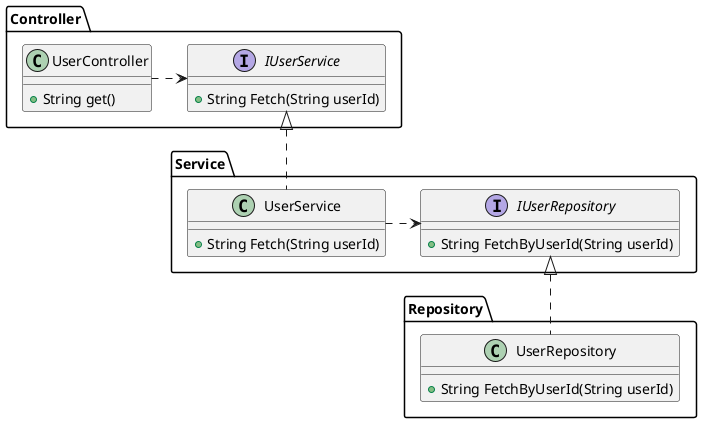 @startuml DIP 
package Controller {
  class UserController {
    + String get()
  }

  interface IUserService {
    + String Fetch(String userId)
  }
}

package Repository {
  class UserRepository {
    + String FetchByUserId(String userId)
  }
}

package Service {
  class UserService {
    + String Fetch(String userId)
  }

  interface IUserRepository {
    + String FetchByUserId(String userId)
  }
}

UserController .right.> IUserService
IUserService <|.. UserService
UserService .right.> IUserRepository
IUserRepository <|.. UserRepository

@enduml